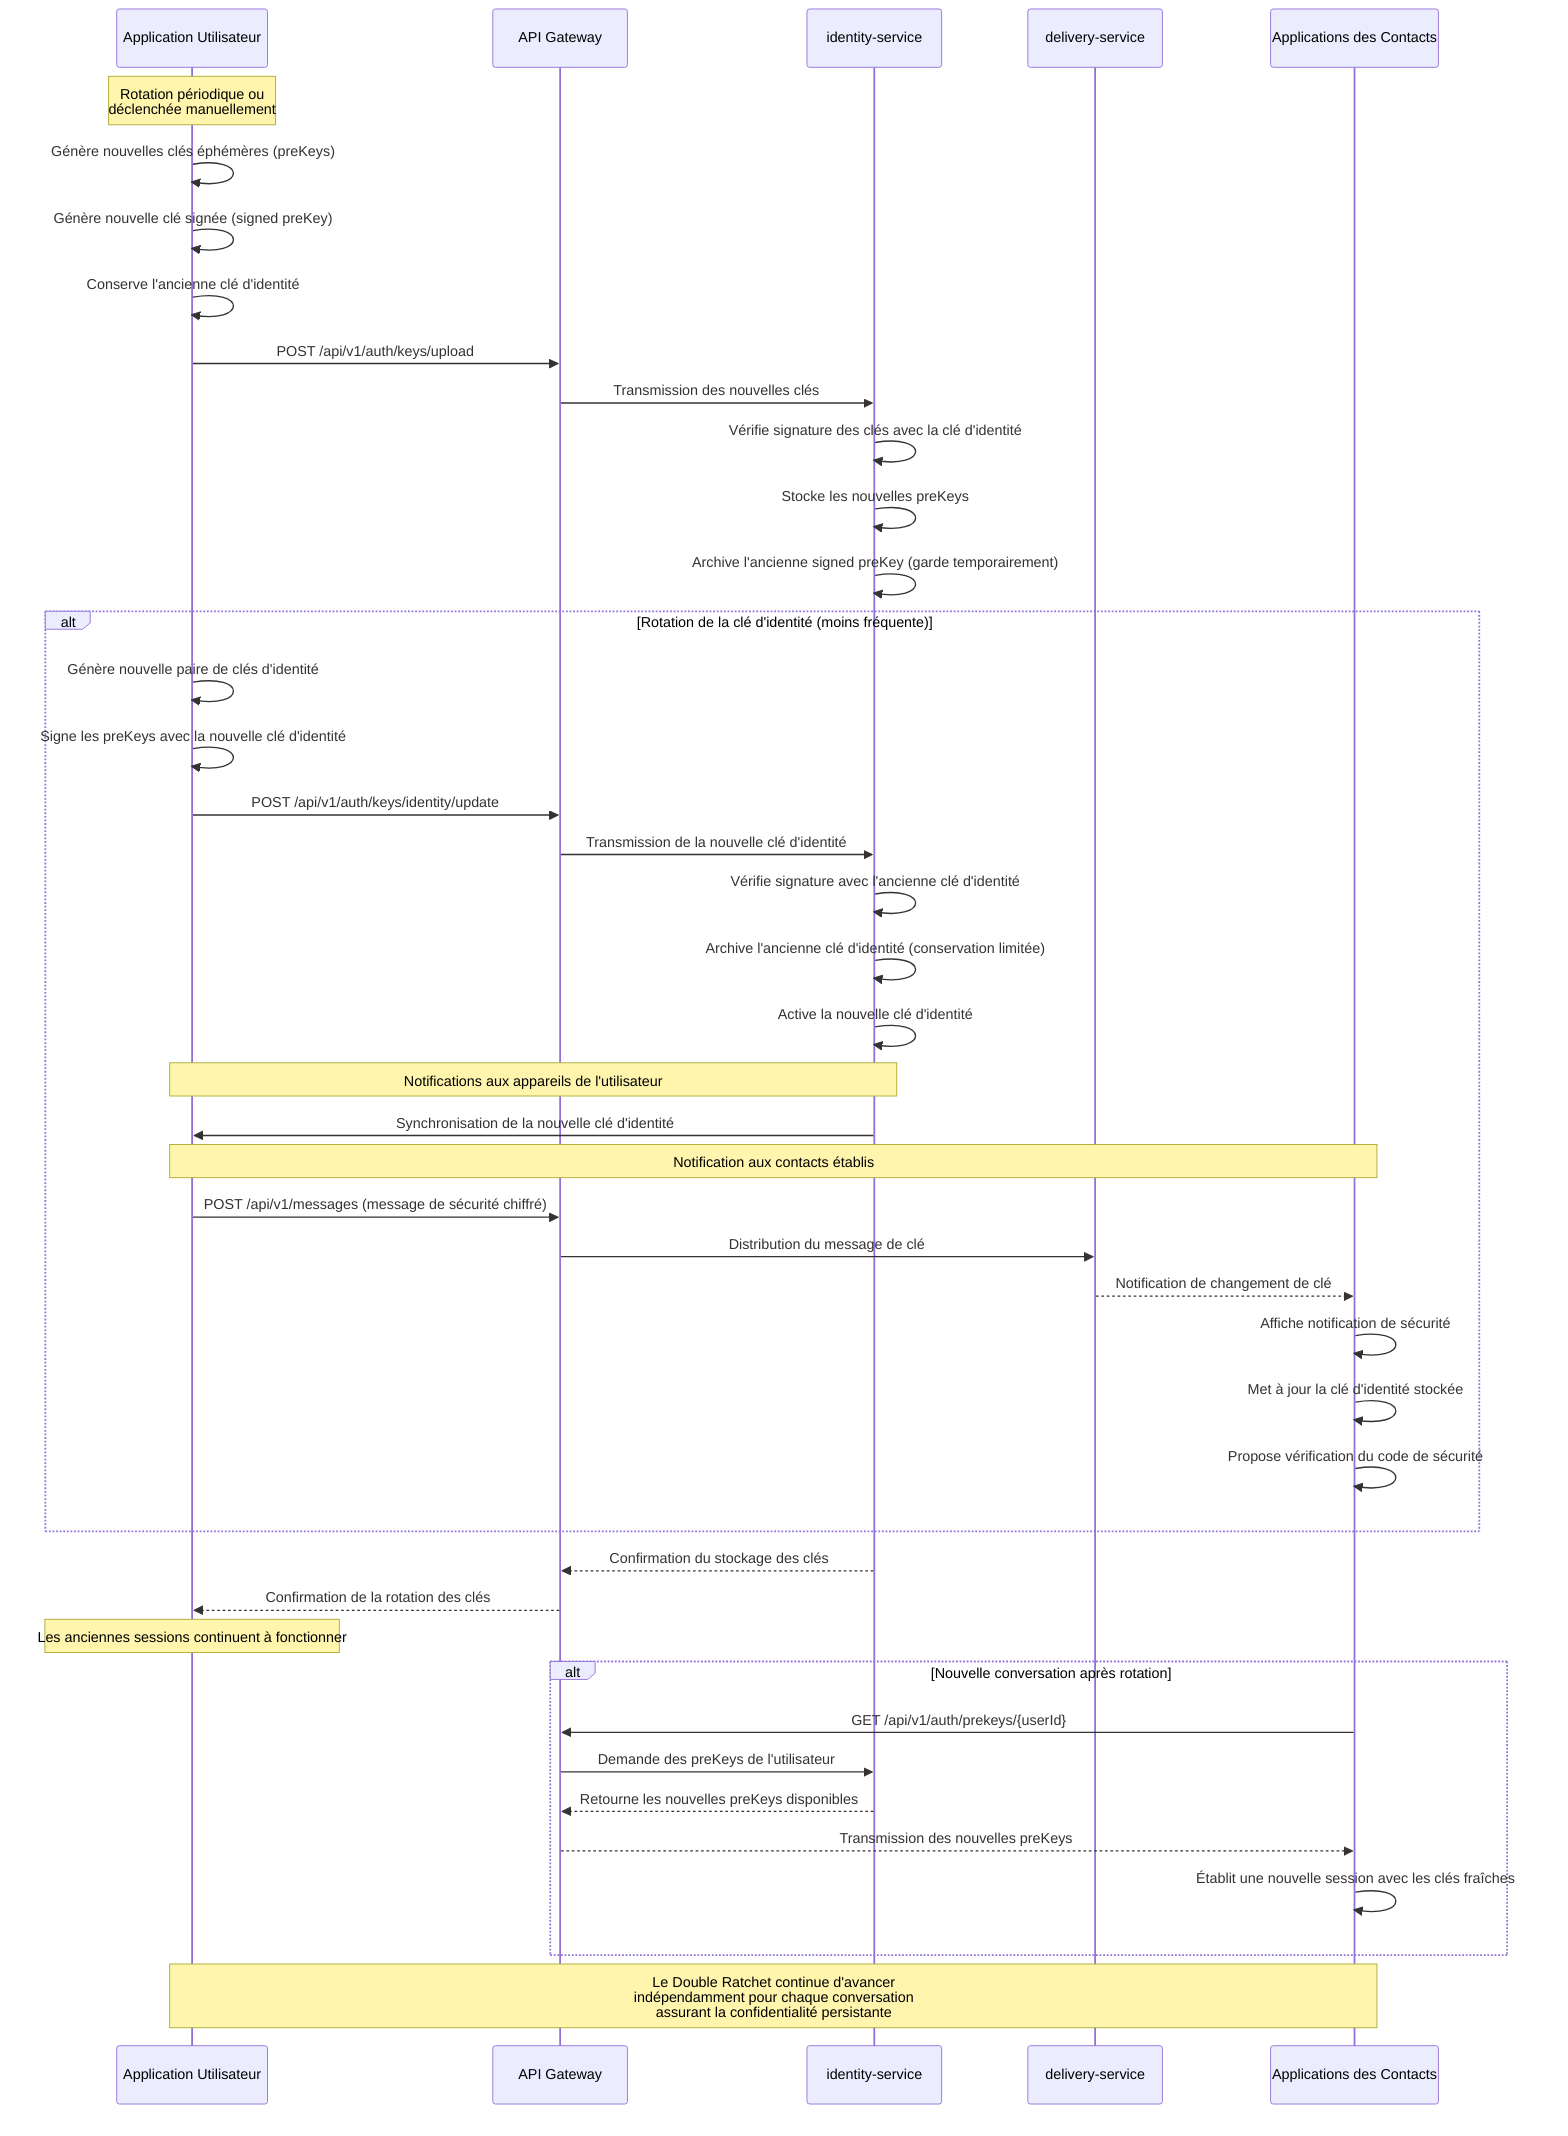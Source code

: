 sequenceDiagram
    participant UserApp as Application Utilisateur
    participant API as API Gateway
    participant IS as identity-service
    participant DS as delivery-service
    participant OtherApps as Applications des Contacts
    
    Note over UserApp: Rotation périodique ou<br/>déclenchée manuellement
    
    UserApp->>UserApp: Génère nouvelles clés éphémères (preKeys)
    UserApp->>UserApp: Génère nouvelle clé signée (signed preKey)
    UserApp->>UserApp: Conserve l'ancienne clé d'identité
    
    UserApp->>API: POST /api/v1/auth/keys/upload
    API->>IS: Transmission des nouvelles clés
    
    IS->>IS: Vérifie signature des clés avec la clé d'identité
    IS->>IS: Stocke les nouvelles preKeys
    IS->>IS: Archive l'ancienne signed preKey (garde temporairement)
    
    alt Rotation de la clé d'identité (moins fréquente)
        UserApp->>UserApp: Génère nouvelle paire de clés d'identité
        UserApp->>UserApp: Signe les preKeys avec la nouvelle clé d'identité
        UserApp->>API: POST /api/v1/auth/keys/identity/update
        API->>IS: Transmission de la nouvelle clé d'identité
        
        IS->>IS: Vérifie signature avec l'ancienne clé d'identité
        IS->>IS: Archive l'ancienne clé d'identité (conservation limitée)
        IS->>IS: Active la nouvelle clé d'identité
        
        Note over UserApp,IS: Notifications aux appareils de l'utilisateur
        IS->>UserApp: Synchronisation de la nouvelle clé d'identité
        
        Note over UserApp,OtherApps: Notification aux contacts établis
        UserApp->>API: POST /api/v1/messages (message de sécurité chiffré)
        API->>DS: Distribution du message de clé
        DS-->>OtherApps: Notification de changement de clé
        
        OtherApps->>OtherApps: Affiche notification de sécurité
        OtherApps->>OtherApps: Met à jour la clé d'identité stockée
        OtherApps->>OtherApps: Propose vérification du code de sécurité
    end
    
    IS-->>API: Confirmation du stockage des clés
    API-->>UserApp: Confirmation de la rotation des clés
    
    Note over UserApp: Les anciennes sessions continuent à fonctionner
    
    alt Nouvelle conversation après rotation
        OtherApps->>API: GET /api/v1/auth/prekeys/{userId}
        API->>IS: Demande des preKeys de l'utilisateur
        IS-->>API: Retourne les nouvelles preKeys disponibles
        API-->>OtherApps: Transmission des nouvelles preKeys
        
        OtherApps->>OtherApps: Établit une nouvelle session avec les clés fraîches
    end
    
    Note over UserApp,OtherApps: Le Double Ratchet continue d'avancer<br/>indépendamment pour chaque conversation<br/>assurant la confidentialité persistante